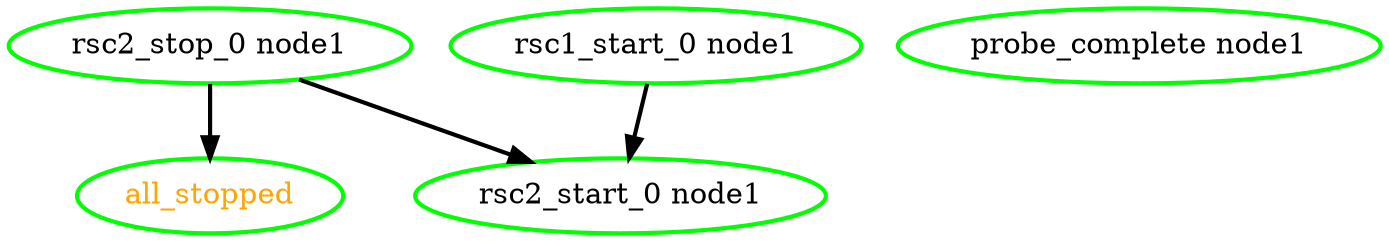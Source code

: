 digraph "g" {
"all_stopped" [ style=bold color="green" fontcolor="orange"  ]
"probe_complete node1" [ style=bold color="green" fontcolor="black"  ]
"rsc1_start_0 node1" -> "rsc2_start_0 node1" [ style = bold]
"rsc1_start_0 node1" [ style=bold color="green" fontcolor="black"  ]
"rsc2_start_0 node1" [ style=bold color="green" fontcolor="black"  ]
"rsc2_stop_0 node1" -> "all_stopped" [ style = bold]
"rsc2_stop_0 node1" -> "rsc2_start_0 node1" [ style = bold]
"rsc2_stop_0 node1" [ style=bold color="green" fontcolor="black"  ]
}
